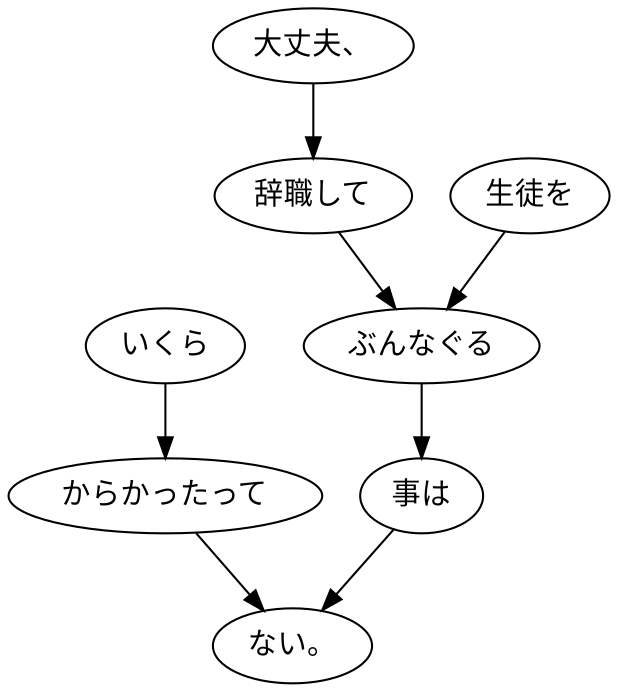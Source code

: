 digraph graph4788 {
	node0 [label="いくら"];
	node1 [label="からかったって"];
	node2 [label="大丈夫、"];
	node3 [label="辞職して"];
	node4 [label="生徒を"];
	node5 [label="ぶんなぐる"];
	node6 [label="事は"];
	node7 [label="ない。"];
	node0 -> node1;
	node1 -> node7;
	node2 -> node3;
	node3 -> node5;
	node4 -> node5;
	node5 -> node6;
	node6 -> node7;
}
